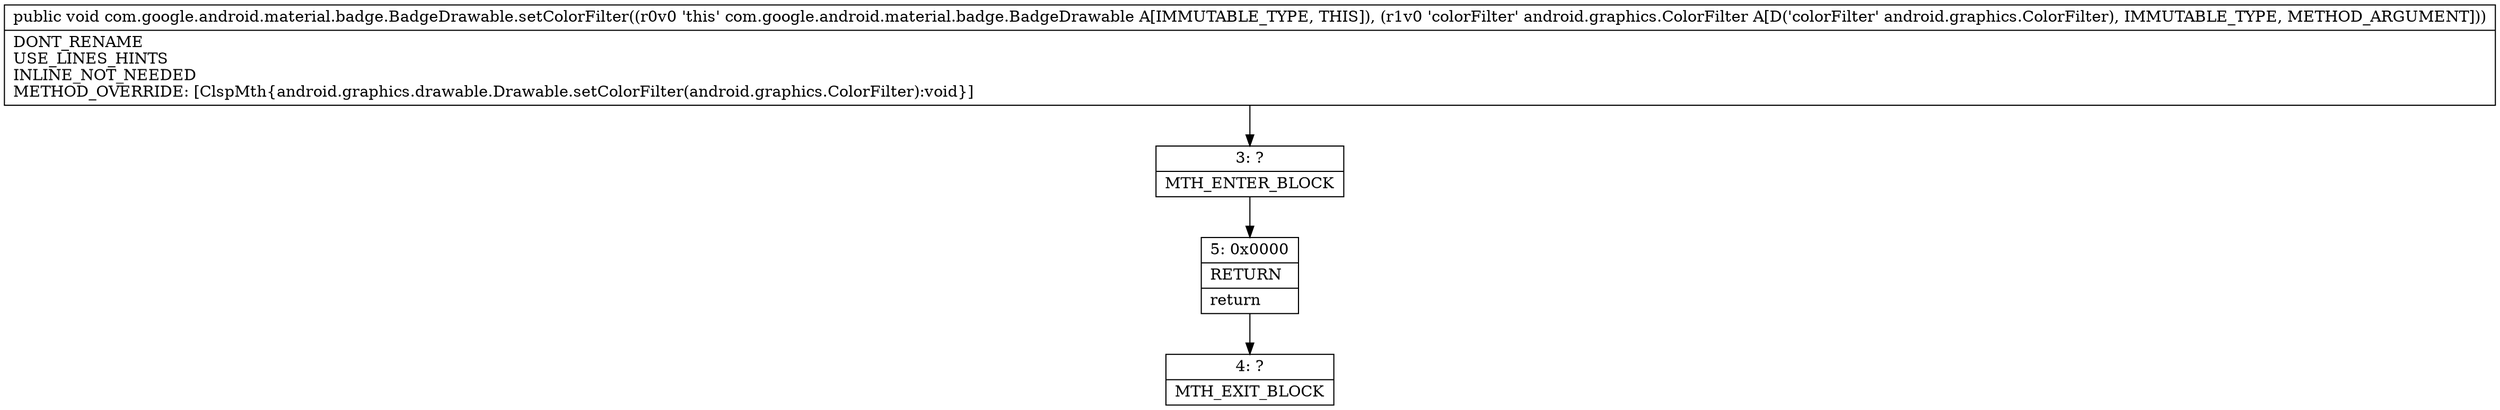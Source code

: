 digraph "CFG forcom.google.android.material.badge.BadgeDrawable.setColorFilter(Landroid\/graphics\/ColorFilter;)V" {
Node_3 [shape=record,label="{3\:\ ?|MTH_ENTER_BLOCK\l}"];
Node_5 [shape=record,label="{5\:\ 0x0000|RETURN\l|return\l}"];
Node_4 [shape=record,label="{4\:\ ?|MTH_EXIT_BLOCK\l}"];
MethodNode[shape=record,label="{public void com.google.android.material.badge.BadgeDrawable.setColorFilter((r0v0 'this' com.google.android.material.badge.BadgeDrawable A[IMMUTABLE_TYPE, THIS]), (r1v0 'colorFilter' android.graphics.ColorFilter A[D('colorFilter' android.graphics.ColorFilter), IMMUTABLE_TYPE, METHOD_ARGUMENT]))  | DONT_RENAME\lUSE_LINES_HINTS\lINLINE_NOT_NEEDED\lMETHOD_OVERRIDE: [ClspMth\{android.graphics.drawable.Drawable.setColorFilter(android.graphics.ColorFilter):void\}]\l}"];
MethodNode -> Node_3;Node_3 -> Node_5;
Node_5 -> Node_4;
}

